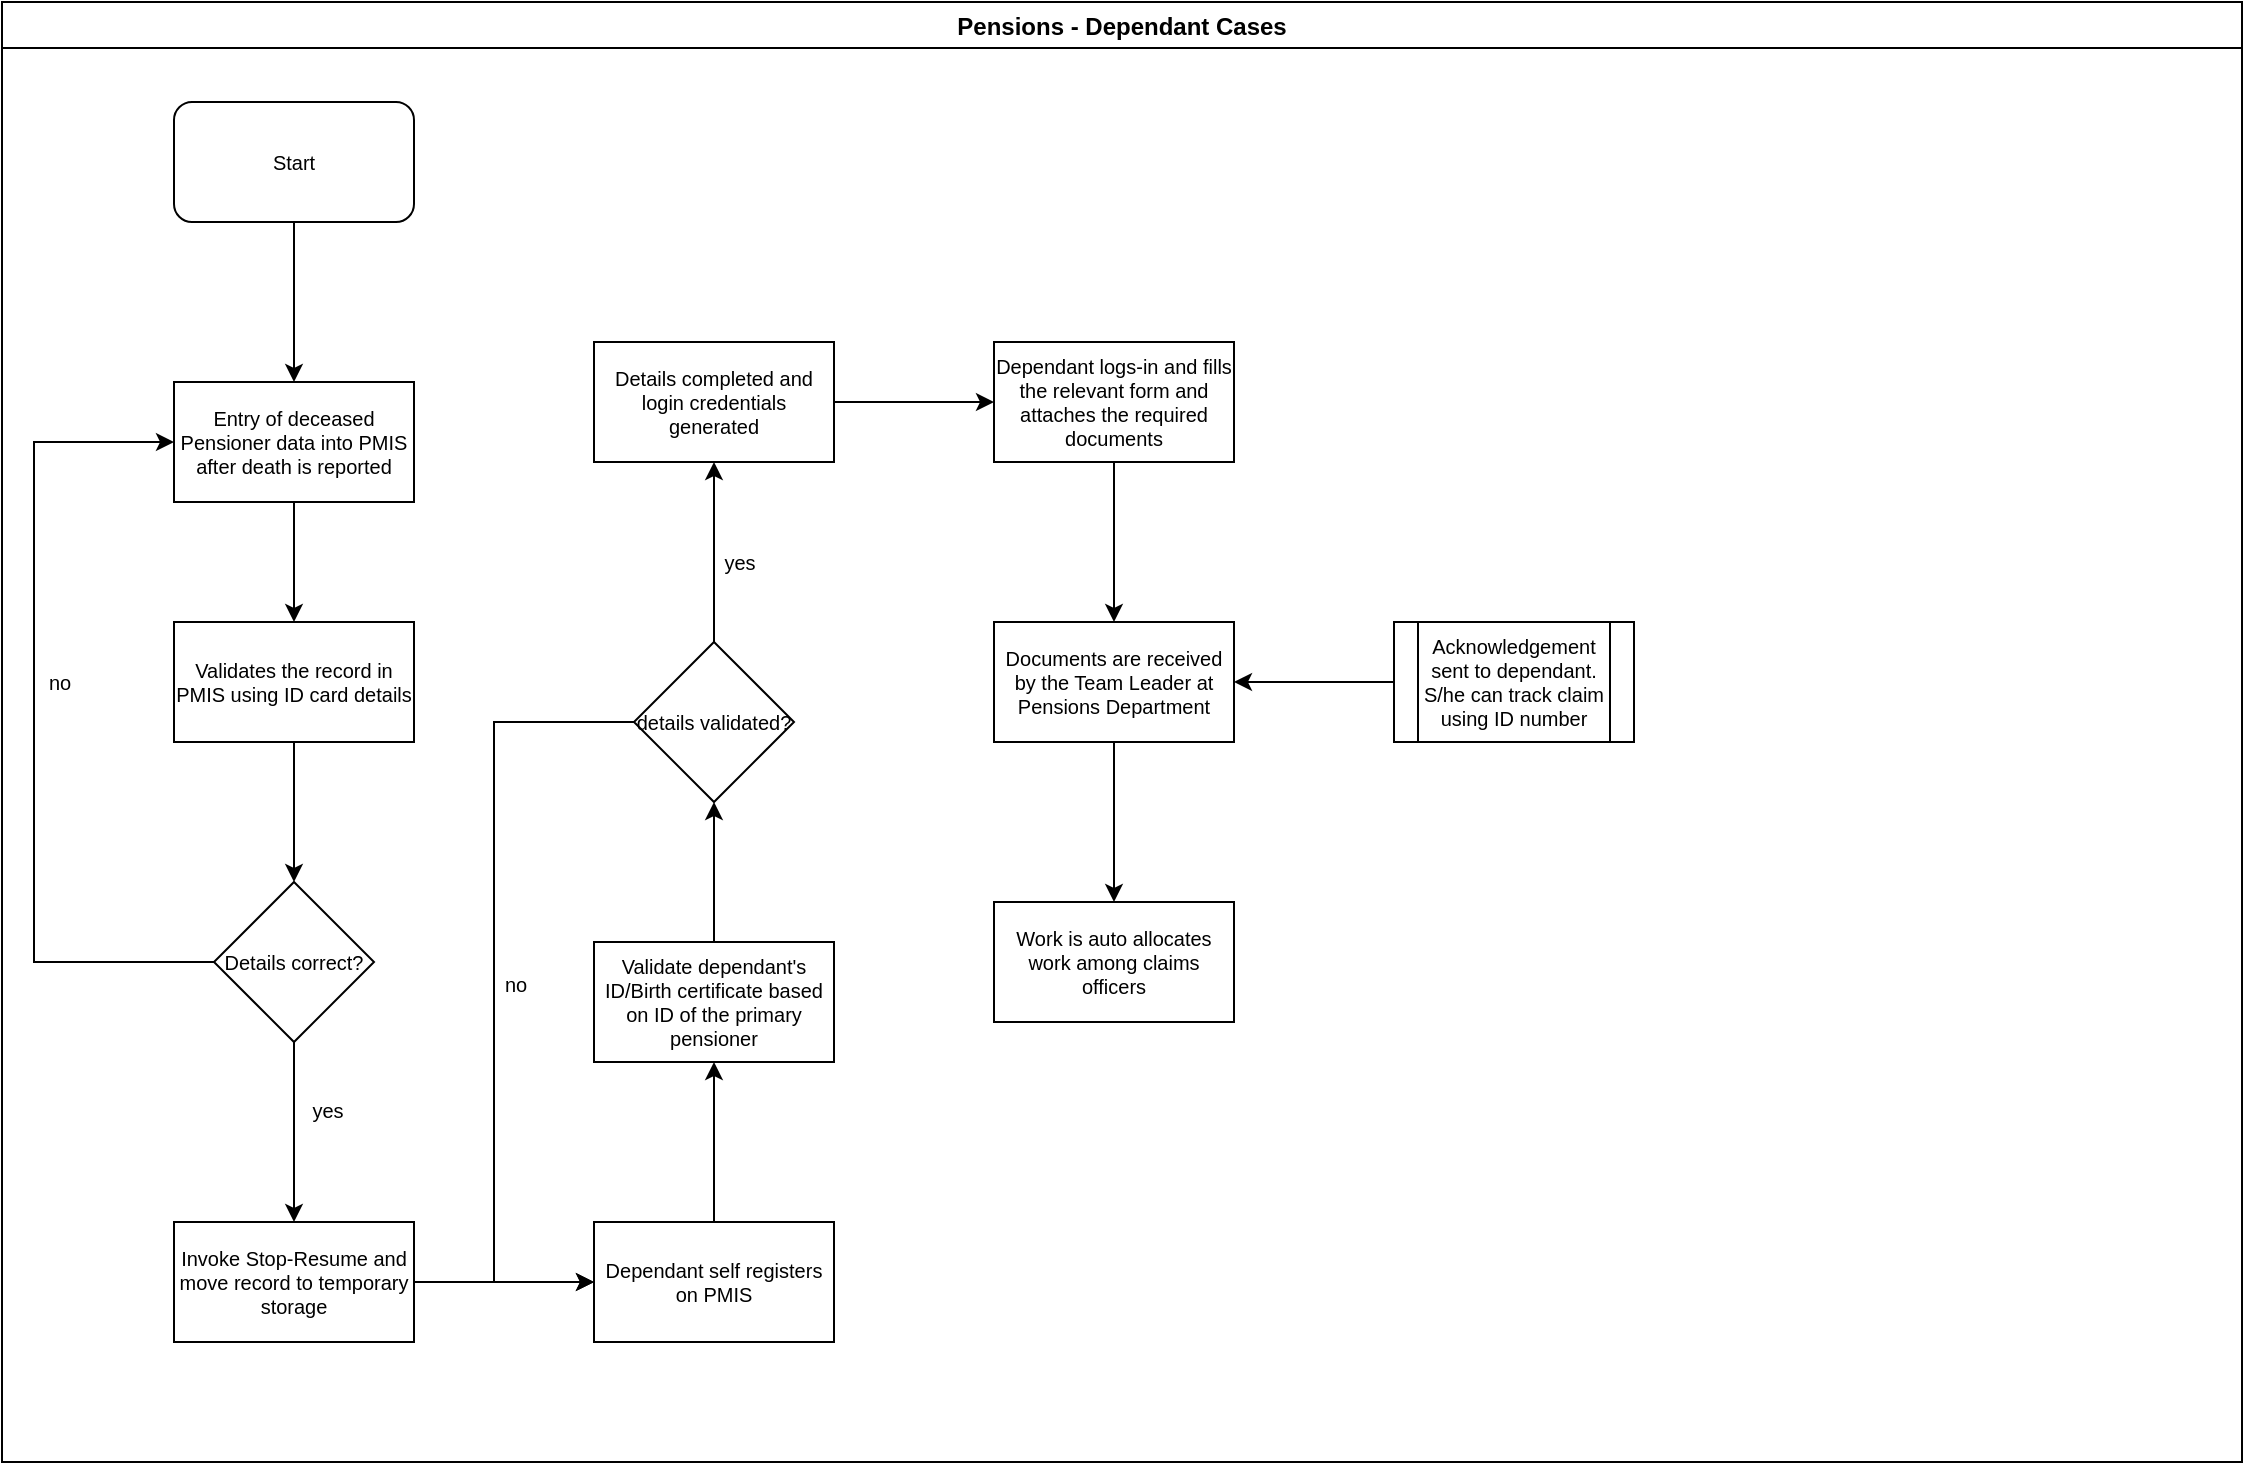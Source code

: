 <mxfile version="13.6.10" type="github">
  <diagram id="bF0rsbzrtMlWH6wpvClE" name="Page-1">
    <mxGraphModel dx="910" dy="487" grid="1" gridSize="10" guides="1" tooltips="1" connect="1" arrows="1" fold="1" page="1" pageScale="1" pageWidth="1169" pageHeight="827" math="0" shadow="0">
      <root>
        <mxCell id="0" />
        <mxCell id="1" parent="0" />
        <mxCell id="iUJv8x9J-QZsbXyGkX2S-1" value="Pensions - Dependant Cases" style="swimlane;" vertex="1" parent="1">
          <mxGeometry x="40" y="20" width="1120" height="730" as="geometry" />
        </mxCell>
        <mxCell id="iUJv8x9J-QZsbXyGkX2S-2" value="Start" style="rounded=1;whiteSpace=wrap;html=1;fontSize=10;" vertex="1" parent="iUJv8x9J-QZsbXyGkX2S-1">
          <mxGeometry x="86" y="50" width="120" height="60" as="geometry" />
        </mxCell>
        <mxCell id="iUJv8x9J-QZsbXyGkX2S-3" value="Entry of deceased Pensioner data into PMIS after death is reported" style="rounded=0;whiteSpace=wrap;html=1;fontSize=10;" vertex="1" parent="iUJv8x9J-QZsbXyGkX2S-1">
          <mxGeometry x="86" y="190" width="120" height="60" as="geometry" />
        </mxCell>
        <mxCell id="iUJv8x9J-QZsbXyGkX2S-5" value="" style="edgeStyle=orthogonalEdgeStyle;rounded=0;orthogonalLoop=1;jettySize=auto;html=1;entryX=0.5;entryY=0;entryDx=0;entryDy=0;" edge="1" parent="iUJv8x9J-QZsbXyGkX2S-1" source="iUJv8x9J-QZsbXyGkX2S-2" target="iUJv8x9J-QZsbXyGkX2S-3">
          <mxGeometry relative="1" as="geometry">
            <mxPoint x="146" y="190" as="targetPoint" />
          </mxGeometry>
        </mxCell>
        <mxCell id="iUJv8x9J-QZsbXyGkX2S-6" value="Validates the record in PMIS using ID card details" style="whiteSpace=wrap;html=1;rounded=0;fontSize=10;" vertex="1" parent="iUJv8x9J-QZsbXyGkX2S-1">
          <mxGeometry x="86" y="310" width="120" height="60" as="geometry" />
        </mxCell>
        <mxCell id="iUJv8x9J-QZsbXyGkX2S-7" value="" style="edgeStyle=orthogonalEdgeStyle;rounded=0;orthogonalLoop=1;jettySize=auto;html=1;" edge="1" parent="iUJv8x9J-QZsbXyGkX2S-1" source="iUJv8x9J-QZsbXyGkX2S-3" target="iUJv8x9J-QZsbXyGkX2S-6">
          <mxGeometry relative="1" as="geometry" />
        </mxCell>
        <mxCell id="iUJv8x9J-QZsbXyGkX2S-12" value="yes" style="text;html=1;strokeColor=none;fillColor=none;align=center;verticalAlign=middle;whiteSpace=wrap;rounded=0;fontSize=10;" vertex="1" parent="iUJv8x9J-QZsbXyGkX2S-1">
          <mxGeometry x="143" y="544" width="40" height="20" as="geometry" />
        </mxCell>
        <mxCell id="iUJv8x9J-QZsbXyGkX2S-15" value="no" style="text;html=1;strokeColor=none;fillColor=none;align=center;verticalAlign=middle;whiteSpace=wrap;rounded=0;fontSize=10;" vertex="1" parent="iUJv8x9J-QZsbXyGkX2S-1">
          <mxGeometry x="9" y="330" width="40" height="20" as="geometry" />
        </mxCell>
        <mxCell id="iUJv8x9J-QZsbXyGkX2S-16" value="Dependant self registers on PMIS" style="whiteSpace=wrap;html=1;rounded=0;fontSize=10;" vertex="1" parent="iUJv8x9J-QZsbXyGkX2S-1">
          <mxGeometry x="296" y="610" width="120" height="60" as="geometry" />
        </mxCell>
        <mxCell id="iUJv8x9J-QZsbXyGkX2S-26" value="no" style="text;html=1;strokeColor=none;fillColor=none;align=center;verticalAlign=middle;whiteSpace=wrap;rounded=0;fontSize=10;" vertex="1" parent="iUJv8x9J-QZsbXyGkX2S-1">
          <mxGeometry x="237" y="481" width="40" height="20" as="geometry" />
        </mxCell>
        <mxCell id="iUJv8x9J-QZsbXyGkX2S-29" value="yes" style="text;html=1;strokeColor=none;fillColor=none;align=center;verticalAlign=middle;whiteSpace=wrap;rounded=0;fontSize=10;" vertex="1" parent="iUJv8x9J-QZsbXyGkX2S-1">
          <mxGeometry x="349" y="270" width="40" height="20" as="geometry" />
        </mxCell>
        <mxCell id="iUJv8x9J-QZsbXyGkX2S-11" value="" style="edgeStyle=orthogonalEdgeStyle;rounded=0;orthogonalLoop=1;jettySize=auto;html=1;fontSize=10;" edge="1" parent="1" source="iUJv8x9J-QZsbXyGkX2S-8" target="iUJv8x9J-QZsbXyGkX2S-10">
          <mxGeometry relative="1" as="geometry" />
        </mxCell>
        <mxCell id="iUJv8x9J-QZsbXyGkX2S-14" value="" style="edgeStyle=orthogonalEdgeStyle;rounded=0;orthogonalLoop=1;jettySize=auto;html=1;fontSize=10;entryX=0;entryY=0.5;entryDx=0;entryDy=0;" edge="1" parent="1" source="iUJv8x9J-QZsbXyGkX2S-8" target="iUJv8x9J-QZsbXyGkX2S-3">
          <mxGeometry relative="1" as="geometry">
            <mxPoint x="86" y="500" as="targetPoint" />
            <Array as="points">
              <mxPoint x="56" y="500" />
              <mxPoint x="56" y="240" />
            </Array>
          </mxGeometry>
        </mxCell>
        <mxCell id="iUJv8x9J-QZsbXyGkX2S-8" value="Details correct?" style="rhombus;whiteSpace=wrap;html=1;rounded=0;fontSize=10;" vertex="1" parent="1">
          <mxGeometry x="146" y="460" width="80" height="80" as="geometry" />
        </mxCell>
        <mxCell id="iUJv8x9J-QZsbXyGkX2S-9" value="" style="edgeStyle=orthogonalEdgeStyle;rounded=0;orthogonalLoop=1;jettySize=auto;html=1;fontSize=10;" edge="1" parent="1" source="iUJv8x9J-QZsbXyGkX2S-6" target="iUJv8x9J-QZsbXyGkX2S-8">
          <mxGeometry relative="1" as="geometry" />
        </mxCell>
        <mxCell id="iUJv8x9J-QZsbXyGkX2S-17" value="" style="edgeStyle=orthogonalEdgeStyle;rounded=0;orthogonalLoop=1;jettySize=auto;html=1;fontSize=10;" edge="1" parent="1" source="iUJv8x9J-QZsbXyGkX2S-10" target="iUJv8x9J-QZsbXyGkX2S-16">
          <mxGeometry relative="1" as="geometry" />
        </mxCell>
        <mxCell id="iUJv8x9J-QZsbXyGkX2S-10" value="Invoke Stop-Resume and move record to temporary storage" style="whiteSpace=wrap;html=1;rounded=0;fontSize=10;" vertex="1" parent="1">
          <mxGeometry x="126" y="630" width="120" height="60" as="geometry" />
        </mxCell>
        <mxCell id="iUJv8x9J-QZsbXyGkX2S-23" value="" style="edgeStyle=orthogonalEdgeStyle;rounded=0;orthogonalLoop=1;jettySize=auto;html=1;fontSize=10;" edge="1" parent="1" source="iUJv8x9J-QZsbXyGkX2S-20" target="iUJv8x9J-QZsbXyGkX2S-22">
          <mxGeometry relative="1" as="geometry" />
        </mxCell>
        <mxCell id="iUJv8x9J-QZsbXyGkX2S-20" value="Validate dependant&#39;s ID/Birth certificate based on ID of the primary pensioner" style="whiteSpace=wrap;html=1;rounded=0;fontSize=10;" vertex="1" parent="1">
          <mxGeometry x="336" y="490" width="120" height="60" as="geometry" />
        </mxCell>
        <mxCell id="iUJv8x9J-QZsbXyGkX2S-21" value="" style="edgeStyle=orthogonalEdgeStyle;rounded=0;orthogonalLoop=1;jettySize=auto;html=1;fontSize=10;" edge="1" parent="1" source="iUJv8x9J-QZsbXyGkX2S-16" target="iUJv8x9J-QZsbXyGkX2S-20">
          <mxGeometry relative="1" as="geometry" />
        </mxCell>
        <mxCell id="iUJv8x9J-QZsbXyGkX2S-25" value="" style="edgeStyle=orthogonalEdgeStyle;rounded=0;orthogonalLoop=1;jettySize=auto;html=1;fontSize=10;entryX=0;entryY=0.5;entryDx=0;entryDy=0;" edge="1" parent="1" source="iUJv8x9J-QZsbXyGkX2S-22" target="iUJv8x9J-QZsbXyGkX2S-16">
          <mxGeometry relative="1" as="geometry">
            <mxPoint x="286" y="380" as="targetPoint" />
            <Array as="points">
              <mxPoint x="286" y="380" />
              <mxPoint x="286" y="660" />
            </Array>
          </mxGeometry>
        </mxCell>
        <mxCell id="iUJv8x9J-QZsbXyGkX2S-28" value="" style="edgeStyle=orthogonalEdgeStyle;rounded=0;orthogonalLoop=1;jettySize=auto;html=1;fontSize=10;" edge="1" parent="1" source="iUJv8x9J-QZsbXyGkX2S-22" target="iUJv8x9J-QZsbXyGkX2S-27">
          <mxGeometry relative="1" as="geometry" />
        </mxCell>
        <mxCell id="iUJv8x9J-QZsbXyGkX2S-22" value="details validated?" style="rhombus;whiteSpace=wrap;html=1;rounded=0;fontSize=10;" vertex="1" parent="1">
          <mxGeometry x="356" y="340" width="80" height="80" as="geometry" />
        </mxCell>
        <mxCell id="iUJv8x9J-QZsbXyGkX2S-31" value="" style="edgeStyle=orthogonalEdgeStyle;rounded=0;orthogonalLoop=1;jettySize=auto;html=1;fontSize=10;" edge="1" parent="1" source="iUJv8x9J-QZsbXyGkX2S-27" target="iUJv8x9J-QZsbXyGkX2S-30">
          <mxGeometry relative="1" as="geometry" />
        </mxCell>
        <mxCell id="iUJv8x9J-QZsbXyGkX2S-27" value="Details completed and login credentials generated" style="whiteSpace=wrap;html=1;rounded=0;fontSize=10;" vertex="1" parent="1">
          <mxGeometry x="336" y="190" width="120" height="60" as="geometry" />
        </mxCell>
        <mxCell id="iUJv8x9J-QZsbXyGkX2S-33" value="" style="edgeStyle=orthogonalEdgeStyle;rounded=0;orthogonalLoop=1;jettySize=auto;html=1;fontSize=10;" edge="1" parent="1" source="iUJv8x9J-QZsbXyGkX2S-30" target="iUJv8x9J-QZsbXyGkX2S-32">
          <mxGeometry relative="1" as="geometry" />
        </mxCell>
        <mxCell id="iUJv8x9J-QZsbXyGkX2S-30" value="Dependant logs-in and fills the relevant form and attaches the required documents" style="whiteSpace=wrap;html=1;rounded=0;fontSize=10;" vertex="1" parent="1">
          <mxGeometry x="536" y="190" width="120" height="60" as="geometry" />
        </mxCell>
        <mxCell id="iUJv8x9J-QZsbXyGkX2S-38" value="" style="edgeStyle=orthogonalEdgeStyle;rounded=0;orthogonalLoop=1;jettySize=auto;html=1;fontSize=10;" edge="1" parent="1" source="iUJv8x9J-QZsbXyGkX2S-32" target="iUJv8x9J-QZsbXyGkX2S-37">
          <mxGeometry relative="1" as="geometry" />
        </mxCell>
        <mxCell id="iUJv8x9J-QZsbXyGkX2S-32" value="Documents are received by the Team Leader at Pensions Department" style="whiteSpace=wrap;html=1;rounded=0;fontSize=10;" vertex="1" parent="1">
          <mxGeometry x="536" y="330" width="120" height="60" as="geometry" />
        </mxCell>
        <mxCell id="iUJv8x9J-QZsbXyGkX2S-36" value="" style="edgeStyle=orthogonalEdgeStyle;rounded=0;orthogonalLoop=1;jettySize=auto;html=1;fontSize=10;" edge="1" parent="1" source="iUJv8x9J-QZsbXyGkX2S-34" target="iUJv8x9J-QZsbXyGkX2S-32">
          <mxGeometry relative="1" as="geometry" />
        </mxCell>
        <mxCell id="iUJv8x9J-QZsbXyGkX2S-34" value="Acknowledgement sent to dependant. S/he can track claim using ID number" style="shape=process;whiteSpace=wrap;html=1;backgroundOutline=1;rounded=0;fontSize=10;" vertex="1" parent="1">
          <mxGeometry x="736" y="330" width="120" height="60" as="geometry" />
        </mxCell>
        <mxCell id="iUJv8x9J-QZsbXyGkX2S-37" value="Work is auto allocates work among claims officers" style="whiteSpace=wrap;html=1;rounded=0;fontSize=10;" vertex="1" parent="1">
          <mxGeometry x="536" y="470" width="120" height="60" as="geometry" />
        </mxCell>
      </root>
    </mxGraphModel>
  </diagram>
</mxfile>
